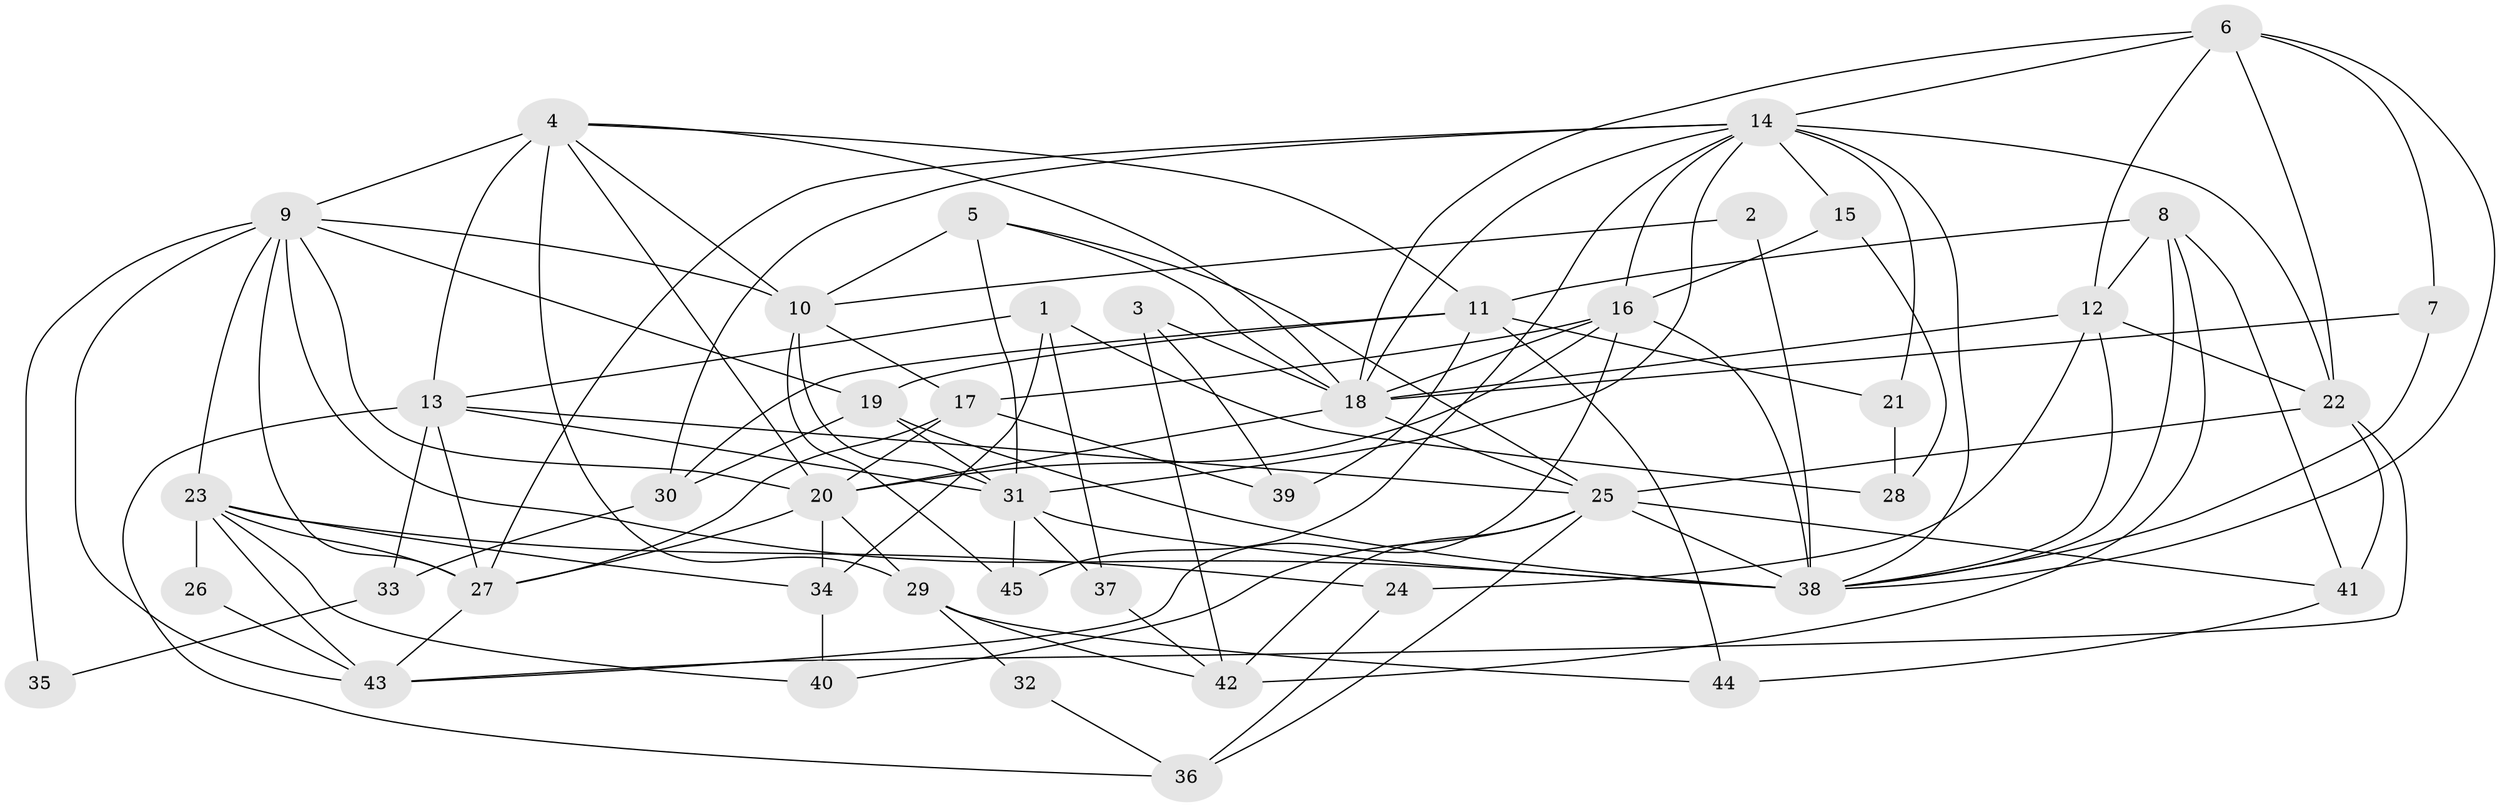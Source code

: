// original degree distribution, {4: 0.3448275862068966, 2: 0.12643678160919541, 3: 0.22988505747126436, 7: 0.022988505747126436, 5: 0.1724137931034483, 6: 0.09195402298850575, 9: 0.011494252873563218}
// Generated by graph-tools (version 1.1) at 2025/35/03/09/25 02:35:57]
// undirected, 45 vertices, 116 edges
graph export_dot {
graph [start="1"]
  node [color=gray90,style=filled];
  1;
  2;
  3;
  4;
  5;
  6;
  7;
  8;
  9;
  10;
  11;
  12;
  13;
  14;
  15;
  16;
  17;
  18;
  19;
  20;
  21;
  22;
  23;
  24;
  25;
  26;
  27;
  28;
  29;
  30;
  31;
  32;
  33;
  34;
  35;
  36;
  37;
  38;
  39;
  40;
  41;
  42;
  43;
  44;
  45;
  1 -- 13 [weight=1.0];
  1 -- 28 [weight=1.0];
  1 -- 34 [weight=1.0];
  1 -- 37 [weight=1.0];
  2 -- 10 [weight=1.0];
  2 -- 38 [weight=1.0];
  3 -- 18 [weight=1.0];
  3 -- 39 [weight=1.0];
  3 -- 42 [weight=1.0];
  4 -- 9 [weight=1.0];
  4 -- 10 [weight=1.0];
  4 -- 11 [weight=1.0];
  4 -- 13 [weight=1.0];
  4 -- 18 [weight=1.0];
  4 -- 20 [weight=1.0];
  4 -- 29 [weight=1.0];
  5 -- 10 [weight=2.0];
  5 -- 18 [weight=1.0];
  5 -- 25 [weight=1.0];
  5 -- 31 [weight=1.0];
  6 -- 7 [weight=1.0];
  6 -- 12 [weight=1.0];
  6 -- 14 [weight=1.0];
  6 -- 18 [weight=1.0];
  6 -- 22 [weight=1.0];
  6 -- 38 [weight=1.0];
  7 -- 18 [weight=1.0];
  7 -- 38 [weight=1.0];
  8 -- 11 [weight=1.0];
  8 -- 12 [weight=1.0];
  8 -- 38 [weight=1.0];
  8 -- 41 [weight=1.0];
  8 -- 42 [weight=1.0];
  9 -- 10 [weight=2.0];
  9 -- 19 [weight=1.0];
  9 -- 20 [weight=1.0];
  9 -- 23 [weight=1.0];
  9 -- 27 [weight=3.0];
  9 -- 35 [weight=1.0];
  9 -- 38 [weight=1.0];
  9 -- 43 [weight=1.0];
  10 -- 17 [weight=1.0];
  10 -- 31 [weight=1.0];
  10 -- 45 [weight=1.0];
  11 -- 19 [weight=1.0];
  11 -- 21 [weight=1.0];
  11 -- 30 [weight=1.0];
  11 -- 39 [weight=1.0];
  11 -- 44 [weight=1.0];
  12 -- 18 [weight=1.0];
  12 -- 22 [weight=1.0];
  12 -- 24 [weight=1.0];
  12 -- 38 [weight=1.0];
  13 -- 25 [weight=1.0];
  13 -- 27 [weight=1.0];
  13 -- 31 [weight=2.0];
  13 -- 33 [weight=2.0];
  13 -- 36 [weight=1.0];
  14 -- 15 [weight=1.0];
  14 -- 16 [weight=1.0];
  14 -- 18 [weight=1.0];
  14 -- 21 [weight=1.0];
  14 -- 22 [weight=1.0];
  14 -- 27 [weight=1.0];
  14 -- 30 [weight=1.0];
  14 -- 31 [weight=1.0];
  14 -- 38 [weight=2.0];
  14 -- 45 [weight=1.0];
  15 -- 16 [weight=1.0];
  15 -- 28 [weight=1.0];
  16 -- 17 [weight=1.0];
  16 -- 18 [weight=2.0];
  16 -- 20 [weight=2.0];
  16 -- 38 [weight=2.0];
  16 -- 43 [weight=1.0];
  17 -- 20 [weight=1.0];
  17 -- 27 [weight=1.0];
  17 -- 39 [weight=1.0];
  18 -- 20 [weight=1.0];
  18 -- 25 [weight=1.0];
  19 -- 30 [weight=1.0];
  19 -- 31 [weight=1.0];
  19 -- 38 [weight=2.0];
  20 -- 27 [weight=1.0];
  20 -- 29 [weight=1.0];
  20 -- 34 [weight=1.0];
  21 -- 28 [weight=1.0];
  22 -- 25 [weight=1.0];
  22 -- 41 [weight=1.0];
  22 -- 43 [weight=1.0];
  23 -- 24 [weight=1.0];
  23 -- 26 [weight=1.0];
  23 -- 27 [weight=1.0];
  23 -- 34 [weight=1.0];
  23 -- 40 [weight=1.0];
  23 -- 43 [weight=1.0];
  24 -- 36 [weight=1.0];
  25 -- 36 [weight=1.0];
  25 -- 38 [weight=1.0];
  25 -- 40 [weight=1.0];
  25 -- 41 [weight=1.0];
  25 -- 42 [weight=1.0];
  26 -- 43 [weight=1.0];
  27 -- 43 [weight=1.0];
  29 -- 32 [weight=1.0];
  29 -- 42 [weight=1.0];
  29 -- 44 [weight=1.0];
  30 -- 33 [weight=1.0];
  31 -- 37 [weight=2.0];
  31 -- 38 [weight=1.0];
  31 -- 45 [weight=1.0];
  32 -- 36 [weight=1.0];
  33 -- 35 [weight=1.0];
  34 -- 40 [weight=1.0];
  37 -- 42 [weight=1.0];
  41 -- 44 [weight=1.0];
}
